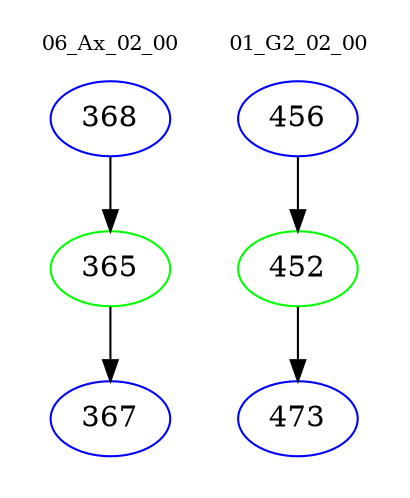 digraph{
subgraph cluster_0 {
color = white
label = "06_Ax_02_00";
fontsize=10;
T0_368 [label="368", color="blue"]
T0_368 -> T0_365 [color="black"]
T0_365 [label="365", color="green"]
T0_365 -> T0_367 [color="black"]
T0_367 [label="367", color="blue"]
}
subgraph cluster_1 {
color = white
label = "01_G2_02_00";
fontsize=10;
T1_456 [label="456", color="blue"]
T1_456 -> T1_452 [color="black"]
T1_452 [label="452", color="green"]
T1_452 -> T1_473 [color="black"]
T1_473 [label="473", color="blue"]
}
}
